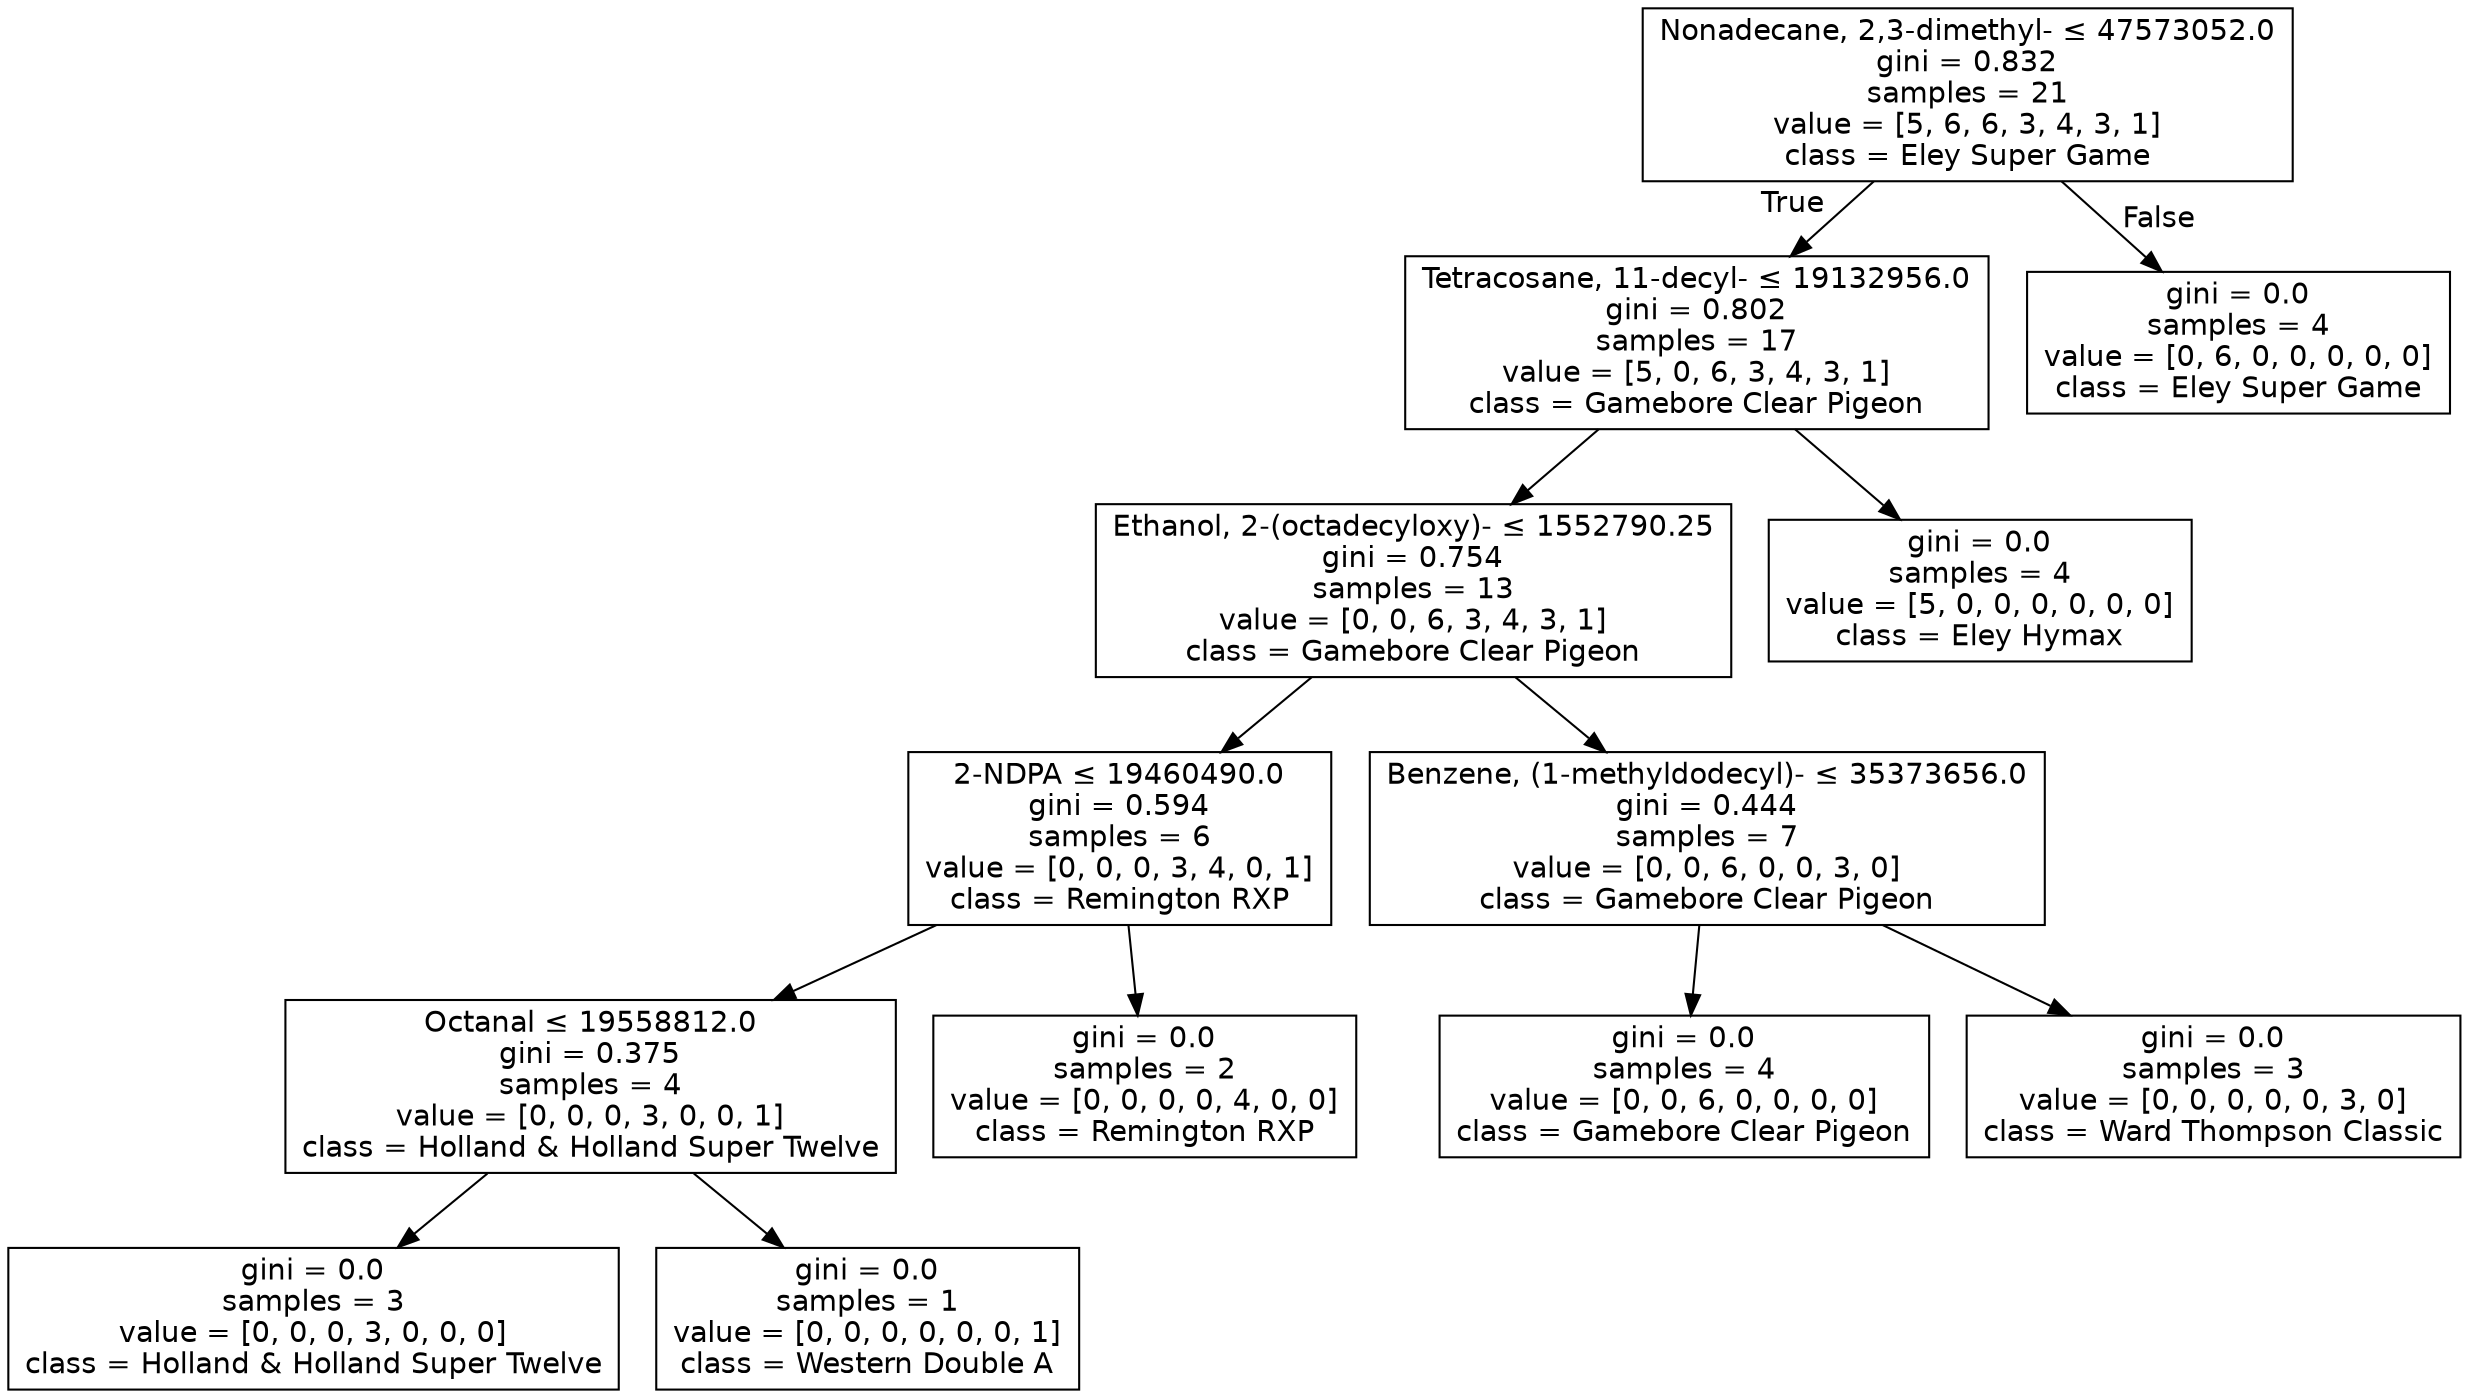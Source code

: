 digraph Tree {
node [shape=box, fontname="helvetica"] ;
edge [fontname="helvetica"] ;
0 [label=<Nonadecane, 2,3-dimethyl- &le; 47573052.0<br/>gini = 0.832<br/>samples = 21<br/>value = [5, 6, 6, 3, 4, 3, 1]<br/>class = Eley Super Game>] ;
1 [label=<Tetracosane, 11-decyl- &le; 19132956.0<br/>gini = 0.802<br/>samples = 17<br/>value = [5, 0, 6, 3, 4, 3, 1]<br/>class = Gamebore Clear Pigeon>] ;
0 -> 1 [labeldistance=2.5, labelangle=45, headlabel="True"] ;
2 [label=<Ethanol, 2-(octadecyloxy)- &le; 1552790.25<br/>gini = 0.754<br/>samples = 13<br/>value = [0, 0, 6, 3, 4, 3, 1]<br/>class = Gamebore Clear Pigeon>] ;
1 -> 2 ;
3 [label=<2-NDPA &le; 19460490.0<br/>gini = 0.594<br/>samples = 6<br/>value = [0, 0, 0, 3, 4, 0, 1]<br/>class = Remington RXP>] ;
2 -> 3 ;
4 [label=<Octanal &le; 19558812.0<br/>gini = 0.375<br/>samples = 4<br/>value = [0, 0, 0, 3, 0, 0, 1]<br/>class = Holland &amp; Holland Super Twelve>] ;
3 -> 4 ;
5 [label=<gini = 0.0<br/>samples = 3<br/>value = [0, 0, 0, 3, 0, 0, 0]<br/>class = Holland &amp; Holland Super Twelve>] ;
4 -> 5 ;
6 [label=<gini = 0.0<br/>samples = 1<br/>value = [0, 0, 0, 0, 0, 0, 1]<br/>class = Western Double A>] ;
4 -> 6 ;
7 [label=<gini = 0.0<br/>samples = 2<br/>value = [0, 0, 0, 0, 4, 0, 0]<br/>class = Remington RXP>] ;
3 -> 7 ;
8 [label=<Benzene, (1-methyldodecyl)- &le; 35373656.0<br/>gini = 0.444<br/>samples = 7<br/>value = [0, 0, 6, 0, 0, 3, 0]<br/>class = Gamebore Clear Pigeon>] ;
2 -> 8 ;
9 [label=<gini = 0.0<br/>samples = 4<br/>value = [0, 0, 6, 0, 0, 0, 0]<br/>class = Gamebore Clear Pigeon>] ;
8 -> 9 ;
10 [label=<gini = 0.0<br/>samples = 3<br/>value = [0, 0, 0, 0, 0, 3, 0]<br/>class = Ward Thompson Classic>] ;
8 -> 10 ;
11 [label=<gini = 0.0<br/>samples = 4<br/>value = [5, 0, 0, 0, 0, 0, 0]<br/>class = Eley Hymax>] ;
1 -> 11 ;
12 [label=<gini = 0.0<br/>samples = 4<br/>value = [0, 6, 0, 0, 0, 0, 0]<br/>class = Eley Super Game>] ;
0 -> 12 [labeldistance=2.5, labelangle=-45, headlabel="False"] ;
}
